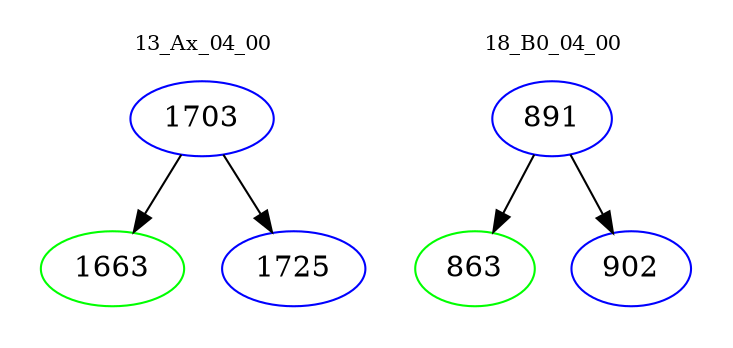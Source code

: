 digraph{
subgraph cluster_0 {
color = white
label = "13_Ax_04_00";
fontsize=10;
T0_1703 [label="1703", color="blue"]
T0_1703 -> T0_1663 [color="black"]
T0_1663 [label="1663", color="green"]
T0_1703 -> T0_1725 [color="black"]
T0_1725 [label="1725", color="blue"]
}
subgraph cluster_1 {
color = white
label = "18_B0_04_00";
fontsize=10;
T1_891 [label="891", color="blue"]
T1_891 -> T1_863 [color="black"]
T1_863 [label="863", color="green"]
T1_891 -> T1_902 [color="black"]
T1_902 [label="902", color="blue"]
}
}
